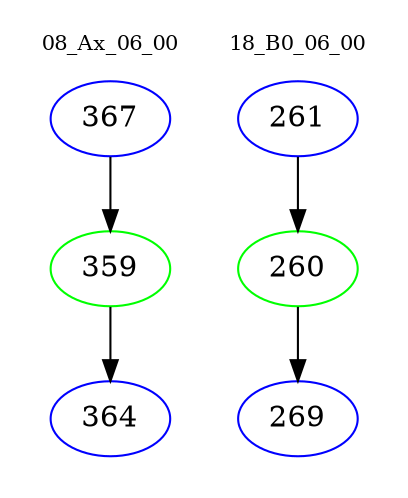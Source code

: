 digraph{
subgraph cluster_0 {
color = white
label = "08_Ax_06_00";
fontsize=10;
T0_367 [label="367", color="blue"]
T0_367 -> T0_359 [color="black"]
T0_359 [label="359", color="green"]
T0_359 -> T0_364 [color="black"]
T0_364 [label="364", color="blue"]
}
subgraph cluster_1 {
color = white
label = "18_B0_06_00";
fontsize=10;
T1_261 [label="261", color="blue"]
T1_261 -> T1_260 [color="black"]
T1_260 [label="260", color="green"]
T1_260 -> T1_269 [color="black"]
T1_269 [label="269", color="blue"]
}
}
